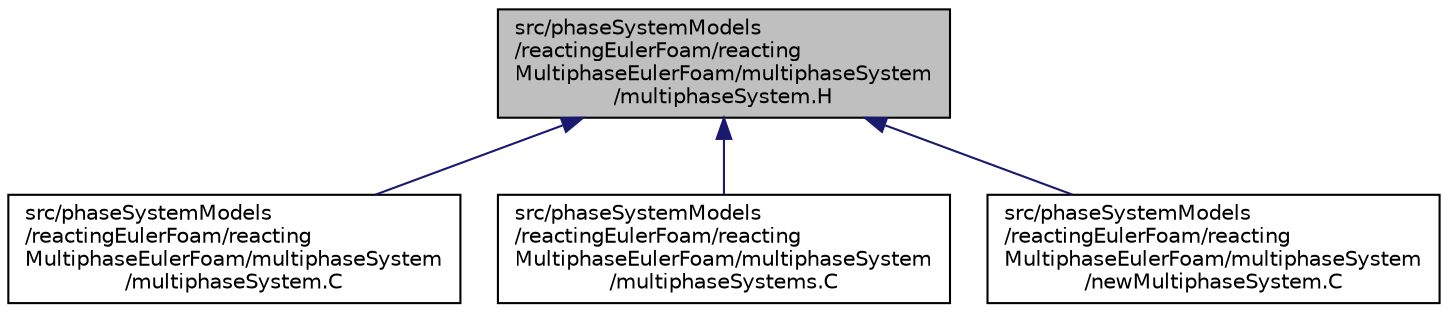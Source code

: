 digraph "src/phaseSystemModels/reactingEulerFoam/reactingMultiphaseEulerFoam/multiphaseSystem/multiphaseSystem.H"
{
  bgcolor="transparent";
  edge [fontname="Helvetica",fontsize="10",labelfontname="Helvetica",labelfontsize="10"];
  node [fontname="Helvetica",fontsize="10",shape=record];
  Node1 [label="src/phaseSystemModels\l/reactingEulerFoam/reacting\lMultiphaseEulerFoam/multiphaseSystem\l/multiphaseSystem.H",height=0.2,width=0.4,color="black", fillcolor="grey75", style="filled" fontcolor="black"];
  Node1 -> Node2 [dir="back",color="midnightblue",fontsize="10",style="solid",fontname="Helvetica"];
  Node2 [label="src/phaseSystemModels\l/reactingEulerFoam/reacting\lMultiphaseEulerFoam/multiphaseSystem\l/multiphaseSystem.C",height=0.2,width=0.4,color="black",URL="$src_2phaseSystemModels_2reactingEulerFoam_2reactingMultiphaseEulerFoam_2multiphaseSystem_2multiphaseSystem_8C.html"];
  Node1 -> Node3 [dir="back",color="midnightblue",fontsize="10",style="solid",fontname="Helvetica"];
  Node3 [label="src/phaseSystemModels\l/reactingEulerFoam/reacting\lMultiphaseEulerFoam/multiphaseSystem\l/multiphaseSystems.C",height=0.2,width=0.4,color="black",URL="$src_2phaseSystemModels_2reactingEulerFoam_2reactingMultiphaseEulerFoam_2multiphaseSystem_2multiphaseSystems_8C.html"];
  Node1 -> Node4 [dir="back",color="midnightblue",fontsize="10",style="solid",fontname="Helvetica"];
  Node4 [label="src/phaseSystemModels\l/reactingEulerFoam/reacting\lMultiphaseEulerFoam/multiphaseSystem\l/newMultiphaseSystem.C",height=0.2,width=0.4,color="black",URL="$newMultiphaseSystem_8C.html"];
}
